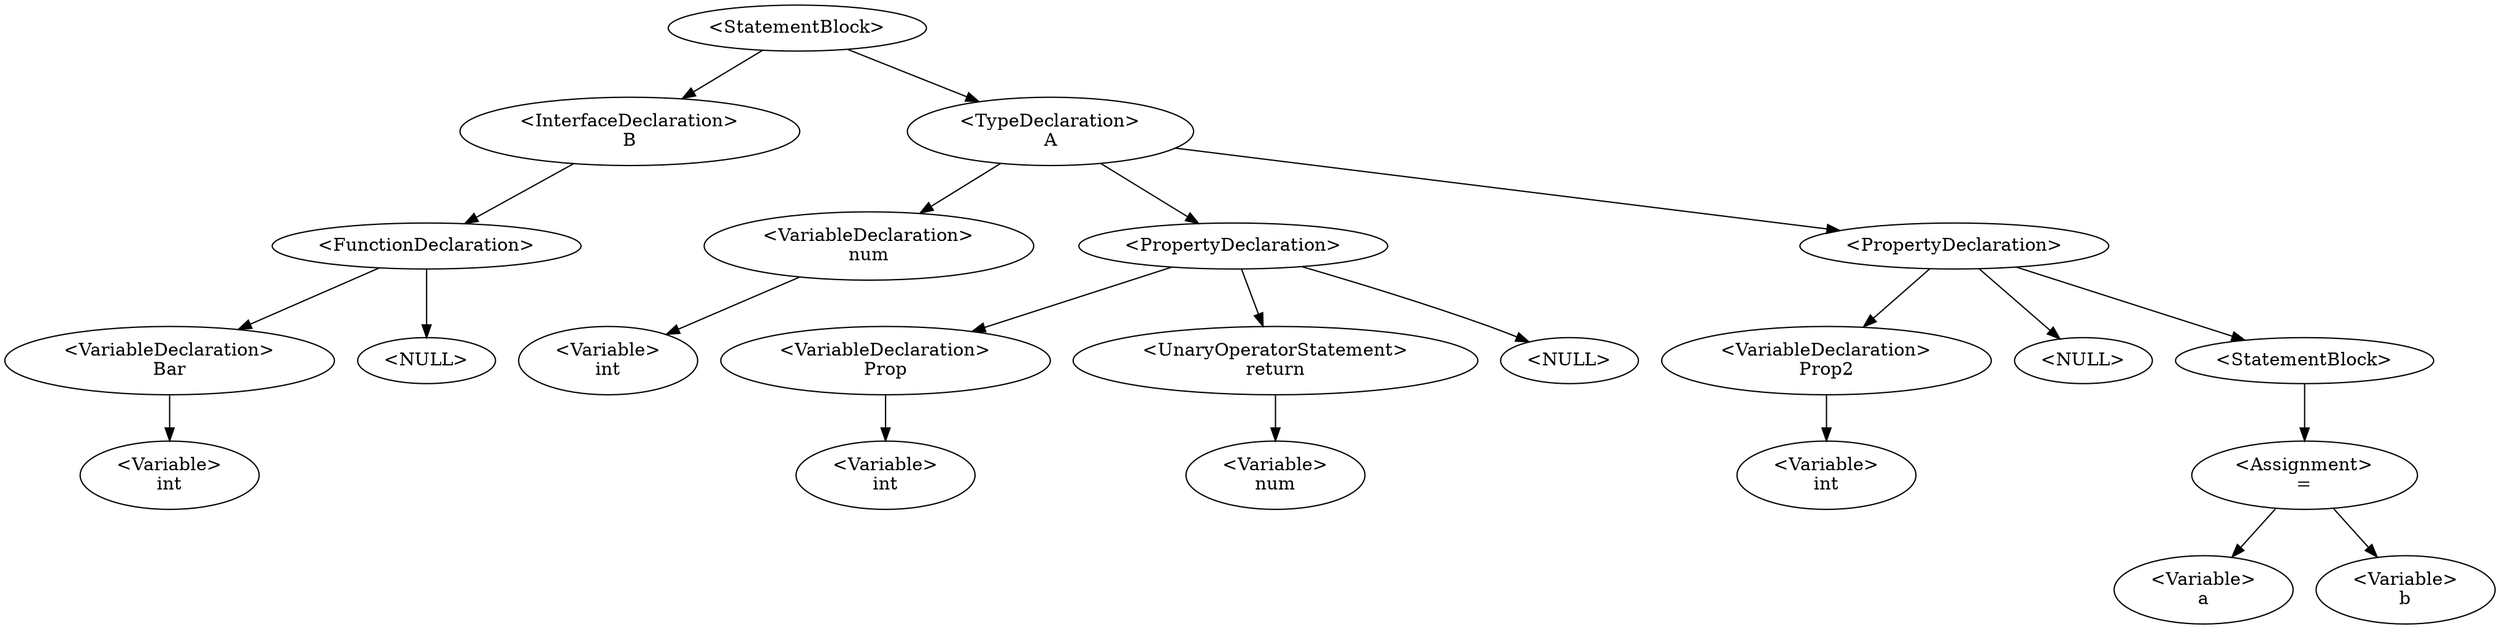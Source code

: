 digraph G {
0 [label="<StatementBlock>"];0->1;0->5;
1 [label="<InterfaceDeclaration>\nB"];1->4;
4 [label="<FunctionDeclaration>\n"];4->3;4->-1;-1 [label="<NULL>"];
3 [label="<VariableDeclaration>\nBar"];3->2;
2 [label="<Variable>\nint"];
5 [label="<TypeDeclaration>\nA"];5->7;5->10;5->15;
7 [label="<VariableDeclaration>\nnum"];7->6;
6 [label="<Variable>\nint"];
10 [label="<PropertyDeclaration>"];10->9;10->11;10->-2;-2 [label="<NULL>"];
9 [label="<VariableDeclaration>\nProp"];9->8;
8 [label="<Variable>\nint"];
11 [label="<UnaryOperatorStatement>\nreturn"];11->12;
12 [label="<Variable>\nnum"];
15 [label="<PropertyDeclaration>"];15->14;15->-3;-3 [label="<NULL>"];15->16;
14 [label="<VariableDeclaration>\nProp2"];14->13;
13 [label="<Variable>\nint"];
16 [label="<StatementBlock>"];16->18;
18 [label="<Assignment>\n="];18->17;18->19;
17 [label="<Variable>\na"];
19 [label="<Variable>\nb"];
}